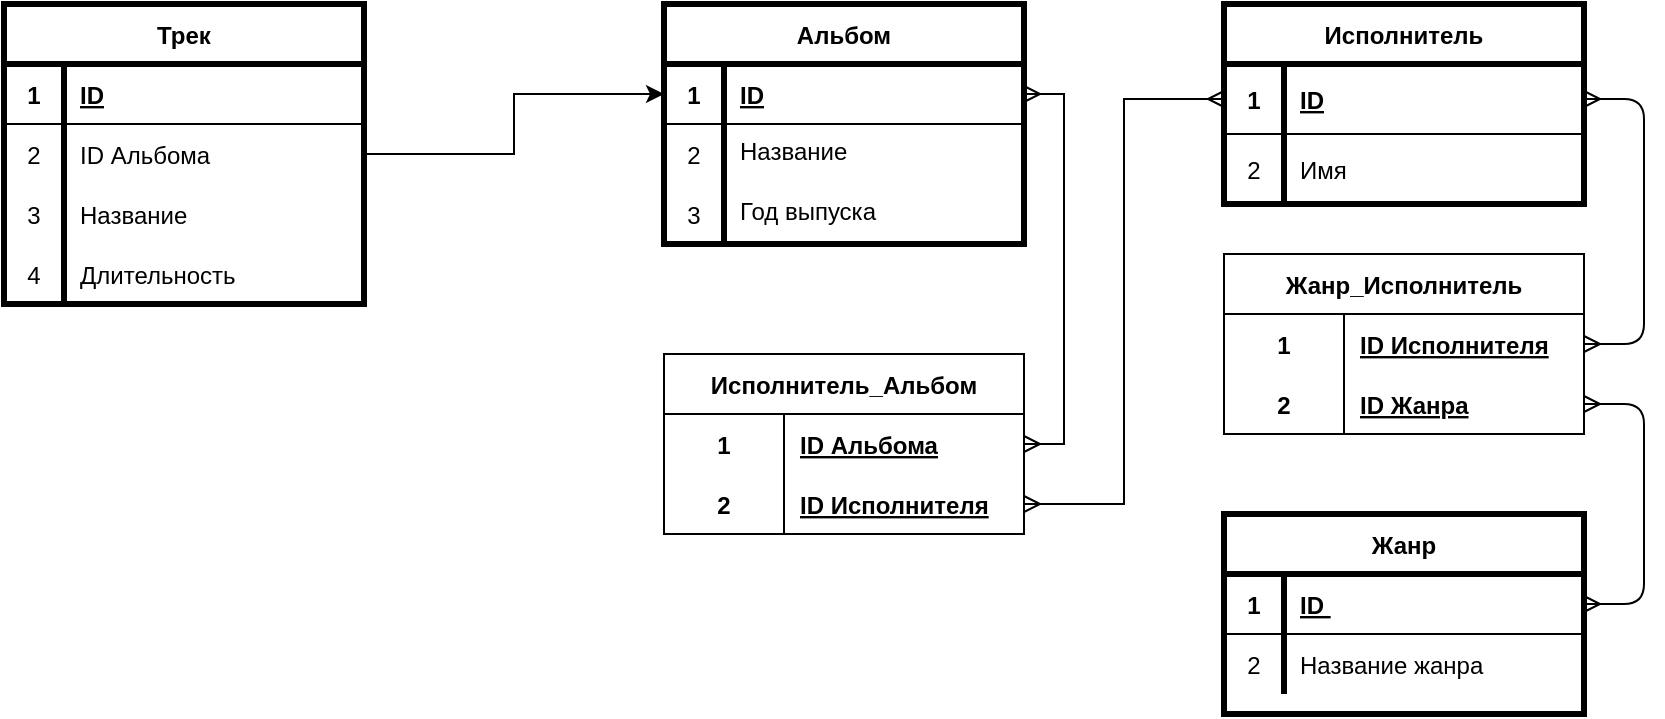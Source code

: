 <mxfile version="14.8.4" type="github">
  <diagram id="GK9YYCnf2n3j-sQx70xv" name="Page-1">
    <mxGraphModel dx="1695" dy="453" grid="1" gridSize="10" guides="1" tooltips="1" connect="1" arrows="1" fold="1" page="1" pageScale="1" pageWidth="827" pageHeight="1169" math="0" shadow="0">
      <root>
        <mxCell id="0" />
        <mxCell id="1" parent="0" />
        <mxCell id="Qs3O7ET0Ft-xcR2H3shu-25" value="Альбом" style="shape=table;startSize=30;container=1;collapsible=1;childLayout=tableLayout;fixedRows=1;rowLines=0;fontStyle=1;align=center;resizeLast=1;strokeWidth=3;fillColor=none;" parent="1" vertex="1">
          <mxGeometry x="140" y="15" width="180" height="120" as="geometry" />
        </mxCell>
        <mxCell id="Qs3O7ET0Ft-xcR2H3shu-26" value="" style="shape=partialRectangle;collapsible=0;dropTarget=0;pointerEvents=0;fillColor=none;top=0;left=0;bottom=1;right=0;points=[[0,0.5],[1,0.5]];portConstraint=eastwest;" parent="Qs3O7ET0Ft-xcR2H3shu-25" vertex="1">
          <mxGeometry y="30" width="180" height="30" as="geometry" />
        </mxCell>
        <mxCell id="Qs3O7ET0Ft-xcR2H3shu-27" value="1" style="shape=partialRectangle;connectable=0;fillColor=none;top=0;left=0;bottom=0;right=0;fontStyle=1;overflow=hidden;" parent="Qs3O7ET0Ft-xcR2H3shu-26" vertex="1">
          <mxGeometry width="30" height="30" as="geometry" />
        </mxCell>
        <mxCell id="Qs3O7ET0Ft-xcR2H3shu-28" value="ID" style="shape=partialRectangle;connectable=0;fillColor=none;top=0;left=0;bottom=0;right=0;align=left;spacingLeft=6;fontStyle=5;overflow=hidden;" parent="Qs3O7ET0Ft-xcR2H3shu-26" vertex="1">
          <mxGeometry x="30" width="150" height="30" as="geometry" />
        </mxCell>
        <mxCell id="Qs3O7ET0Ft-xcR2H3shu-32" value="" style="shape=partialRectangle;collapsible=0;dropTarget=0;pointerEvents=0;fillColor=none;top=0;left=0;bottom=0;right=0;points=[[0,0.5],[1,0.5]];portConstraint=eastwest;" parent="Qs3O7ET0Ft-xcR2H3shu-25" vertex="1">
          <mxGeometry y="60" width="180" height="30" as="geometry" />
        </mxCell>
        <mxCell id="Qs3O7ET0Ft-xcR2H3shu-33" value="2" style="shape=partialRectangle;connectable=0;fillColor=none;top=0;left=0;bottom=0;right=0;editable=1;overflow=hidden;" parent="Qs3O7ET0Ft-xcR2H3shu-32" vertex="1">
          <mxGeometry width="30" height="30" as="geometry" />
        </mxCell>
        <mxCell id="Qs3O7ET0Ft-xcR2H3shu-34" value="Название" style="shape=partialRectangle;connectable=0;fillColor=none;top=0;left=0;bottom=0;right=0;align=left;spacingLeft=6;overflow=hidden;verticalAlign=top;" parent="Qs3O7ET0Ft-xcR2H3shu-32" vertex="1">
          <mxGeometry x="30" width="150" height="30" as="geometry" />
        </mxCell>
        <mxCell id="Qs3O7ET0Ft-xcR2H3shu-35" value="" style="shape=partialRectangle;collapsible=0;dropTarget=0;pointerEvents=0;fillColor=none;top=0;left=0;bottom=0;right=0;points=[[0,0.5],[1,0.5]];portConstraint=eastwest;" parent="Qs3O7ET0Ft-xcR2H3shu-25" vertex="1">
          <mxGeometry y="90" width="180" height="30" as="geometry" />
        </mxCell>
        <mxCell id="Qs3O7ET0Ft-xcR2H3shu-36" value="3" style="shape=partialRectangle;connectable=0;fillColor=none;top=0;left=0;bottom=0;right=0;editable=1;overflow=hidden;" parent="Qs3O7ET0Ft-xcR2H3shu-35" vertex="1">
          <mxGeometry width="30" height="30" as="geometry" />
        </mxCell>
        <mxCell id="Qs3O7ET0Ft-xcR2H3shu-37" value="Год выпуска&#xa;" style="shape=partialRectangle;connectable=0;fillColor=none;top=0;left=0;bottom=0;right=0;align=left;spacingLeft=6;overflow=hidden;verticalAlign=top;" parent="Qs3O7ET0Ft-xcR2H3shu-35" vertex="1">
          <mxGeometry x="30" width="150" height="30" as="geometry" />
        </mxCell>
        <mxCell id="Qs3O7ET0Ft-xcR2H3shu-38" value="Исполнитель" style="shape=table;startSize=30;container=1;collapsible=1;childLayout=tableLayout;fixedRows=1;rowLines=0;fontStyle=1;align=center;resizeLast=1;strokeWidth=3;fillColor=none;labelBorderColor=none;" parent="1" vertex="1">
          <mxGeometry x="420" y="15" width="180" height="100" as="geometry" />
        </mxCell>
        <mxCell id="Qs3O7ET0Ft-xcR2H3shu-39" value="" style="shape=partialRectangle;collapsible=0;dropTarget=0;pointerEvents=0;fillColor=none;top=0;left=0;bottom=1;right=0;points=[[0,0.5],[1,0.5]];portConstraint=eastwest;" parent="Qs3O7ET0Ft-xcR2H3shu-38" vertex="1">
          <mxGeometry y="30" width="180" height="35" as="geometry" />
        </mxCell>
        <mxCell id="Qs3O7ET0Ft-xcR2H3shu-40" value="1" style="shape=partialRectangle;connectable=0;fillColor=none;top=0;left=0;bottom=0;right=0;fontStyle=1;overflow=hidden;" parent="Qs3O7ET0Ft-xcR2H3shu-39" vertex="1">
          <mxGeometry width="30" height="35" as="geometry" />
        </mxCell>
        <mxCell id="Qs3O7ET0Ft-xcR2H3shu-41" value="ID" style="shape=partialRectangle;connectable=0;fillColor=none;top=0;left=0;bottom=0;right=0;align=left;spacingLeft=6;fontStyle=5;overflow=hidden;" parent="Qs3O7ET0Ft-xcR2H3shu-39" vertex="1">
          <mxGeometry x="30" width="150" height="35" as="geometry" />
        </mxCell>
        <mxCell id="Qs3O7ET0Ft-xcR2H3shu-42" value="" style="shape=partialRectangle;collapsible=0;dropTarget=0;pointerEvents=0;fillColor=none;top=0;left=0;bottom=0;right=0;points=[[0,0.5],[1,0.5]];portConstraint=eastwest;" parent="Qs3O7ET0Ft-xcR2H3shu-38" vertex="1">
          <mxGeometry y="65" width="180" height="35" as="geometry" />
        </mxCell>
        <mxCell id="Qs3O7ET0Ft-xcR2H3shu-43" value="2" style="shape=partialRectangle;connectable=0;fillColor=none;top=0;left=0;bottom=0;right=0;editable=1;overflow=hidden;" parent="Qs3O7ET0Ft-xcR2H3shu-42" vertex="1">
          <mxGeometry width="30" height="35" as="geometry" />
        </mxCell>
        <mxCell id="Qs3O7ET0Ft-xcR2H3shu-44" value="Имя" style="shape=partialRectangle;connectable=0;fillColor=none;top=0;left=0;bottom=0;right=0;align=left;spacingLeft=6;overflow=hidden;" parent="Qs3O7ET0Ft-xcR2H3shu-42" vertex="1">
          <mxGeometry x="30" width="150" height="35" as="geometry" />
        </mxCell>
        <mxCell id="Qs3O7ET0Ft-xcR2H3shu-66" style="edgeStyle=orthogonalEdgeStyle;rounded=0;orthogonalLoop=1;jettySize=auto;html=1;exitX=1;exitY=0.5;exitDx=0;exitDy=0;entryX=0;entryY=0.5;entryDx=0;entryDy=0;" parent="1" source="Qs3O7ET0Ft-xcR2H3shu-52" target="Qs3O7ET0Ft-xcR2H3shu-26" edge="1">
          <mxGeometry relative="1" as="geometry" />
        </mxCell>
        <mxCell id="Qs3O7ET0Ft-xcR2H3shu-52" value="Трек" style="shape=table;startSize=30;container=1;collapsible=1;childLayout=tableLayout;fixedRows=1;rowLines=0;fontStyle=1;align=center;resizeLast=1;strokeWidth=3;fillColor=none;" parent="1" vertex="1">
          <mxGeometry x="-190" y="15" width="180" height="150" as="geometry" />
        </mxCell>
        <mxCell id="Qs3O7ET0Ft-xcR2H3shu-53" value="" style="shape=partialRectangle;collapsible=0;dropTarget=0;pointerEvents=0;fillColor=none;top=0;left=0;bottom=1;right=0;points=[[0,0.5],[1,0.5]];portConstraint=eastwest;" parent="Qs3O7ET0Ft-xcR2H3shu-52" vertex="1">
          <mxGeometry y="30" width="180" height="30" as="geometry" />
        </mxCell>
        <mxCell id="Qs3O7ET0Ft-xcR2H3shu-54" value="1" style="shape=partialRectangle;connectable=0;fillColor=none;top=0;left=0;bottom=0;right=0;fontStyle=1;overflow=hidden;" parent="Qs3O7ET0Ft-xcR2H3shu-53" vertex="1">
          <mxGeometry width="30" height="30" as="geometry" />
        </mxCell>
        <mxCell id="Qs3O7ET0Ft-xcR2H3shu-55" value="ID" style="shape=partialRectangle;connectable=0;fillColor=none;top=0;left=0;bottom=0;right=0;align=left;spacingLeft=6;fontStyle=5;overflow=hidden;" parent="Qs3O7ET0Ft-xcR2H3shu-53" vertex="1">
          <mxGeometry x="30" width="150" height="30" as="geometry" />
        </mxCell>
        <mxCell id="Qs3O7ET0Ft-xcR2H3shu-56" value="" style="shape=partialRectangle;collapsible=0;dropTarget=0;pointerEvents=0;fillColor=none;top=0;left=0;bottom=0;right=0;points=[[0,0.5],[1,0.5]];portConstraint=eastwest;" parent="Qs3O7ET0Ft-xcR2H3shu-52" vertex="1">
          <mxGeometry y="60" width="180" height="30" as="geometry" />
        </mxCell>
        <mxCell id="Qs3O7ET0Ft-xcR2H3shu-57" value="2" style="shape=partialRectangle;connectable=0;fillColor=none;top=0;left=0;bottom=0;right=0;editable=1;overflow=hidden;" parent="Qs3O7ET0Ft-xcR2H3shu-56" vertex="1">
          <mxGeometry width="30" height="30" as="geometry" />
        </mxCell>
        <mxCell id="Qs3O7ET0Ft-xcR2H3shu-58" value="ID Альбома" style="shape=partialRectangle;connectable=0;fillColor=none;top=0;left=0;bottom=0;right=0;align=left;spacingLeft=6;overflow=hidden;" parent="Qs3O7ET0Ft-xcR2H3shu-56" vertex="1">
          <mxGeometry x="30" width="150" height="30" as="geometry" />
        </mxCell>
        <mxCell id="Qs3O7ET0Ft-xcR2H3shu-59" value="" style="shape=partialRectangle;collapsible=0;dropTarget=0;pointerEvents=0;fillColor=none;top=0;left=0;bottom=0;right=0;points=[[0,0.5],[1,0.5]];portConstraint=eastwest;" parent="Qs3O7ET0Ft-xcR2H3shu-52" vertex="1">
          <mxGeometry y="90" width="180" height="30" as="geometry" />
        </mxCell>
        <mxCell id="Qs3O7ET0Ft-xcR2H3shu-60" value="3" style="shape=partialRectangle;connectable=0;fillColor=none;top=0;left=0;bottom=0;right=0;editable=1;overflow=hidden;" parent="Qs3O7ET0Ft-xcR2H3shu-59" vertex="1">
          <mxGeometry width="30" height="30" as="geometry" />
        </mxCell>
        <mxCell id="Qs3O7ET0Ft-xcR2H3shu-61" value="Название" style="shape=partialRectangle;connectable=0;fillColor=none;top=0;left=0;bottom=0;right=0;align=left;spacingLeft=6;overflow=hidden;" parent="Qs3O7ET0Ft-xcR2H3shu-59" vertex="1">
          <mxGeometry x="30" width="150" height="30" as="geometry" />
        </mxCell>
        <mxCell id="Qs3O7ET0Ft-xcR2H3shu-62" value="" style="shape=partialRectangle;collapsible=0;dropTarget=0;pointerEvents=0;fillColor=none;top=0;left=0;bottom=0;right=0;points=[[0,0.5],[1,0.5]];portConstraint=eastwest;" parent="Qs3O7ET0Ft-xcR2H3shu-52" vertex="1">
          <mxGeometry y="120" width="180" height="30" as="geometry" />
        </mxCell>
        <mxCell id="Qs3O7ET0Ft-xcR2H3shu-63" value="4" style="shape=partialRectangle;connectable=0;fillColor=none;top=0;left=0;bottom=0;right=0;editable=1;overflow=hidden;" parent="Qs3O7ET0Ft-xcR2H3shu-62" vertex="1">
          <mxGeometry width="30" height="30" as="geometry" />
        </mxCell>
        <mxCell id="Qs3O7ET0Ft-xcR2H3shu-64" value="Длительность" style="shape=partialRectangle;connectable=0;fillColor=none;top=0;left=0;bottom=0;right=0;align=left;spacingLeft=6;overflow=hidden;" parent="Qs3O7ET0Ft-xcR2H3shu-62" vertex="1">
          <mxGeometry x="30" width="150" height="30" as="geometry" />
        </mxCell>
        <mxCell id="Qs3O7ET0Ft-xcR2H3shu-71" value="Жанр" style="shape=table;startSize=30;container=1;collapsible=1;childLayout=tableLayout;fixedRows=1;rowLines=0;fontStyle=1;align=center;resizeLast=1;strokeWidth=3;fillColor=none;" parent="1" vertex="1">
          <mxGeometry x="420" y="270" width="180" height="100" as="geometry" />
        </mxCell>
        <mxCell id="Qs3O7ET0Ft-xcR2H3shu-72" value="" style="shape=partialRectangle;collapsible=0;dropTarget=0;pointerEvents=0;fillColor=none;top=0;left=0;bottom=1;right=0;points=[[0,0.5],[1,0.5]];portConstraint=eastwest;" parent="Qs3O7ET0Ft-xcR2H3shu-71" vertex="1">
          <mxGeometry y="30" width="180" height="30" as="geometry" />
        </mxCell>
        <mxCell id="Qs3O7ET0Ft-xcR2H3shu-73" value="1" style="shape=partialRectangle;connectable=0;fillColor=none;top=0;left=0;bottom=0;right=0;fontStyle=1;overflow=hidden;" parent="Qs3O7ET0Ft-xcR2H3shu-72" vertex="1">
          <mxGeometry width="30" height="30" as="geometry" />
        </mxCell>
        <mxCell id="Qs3O7ET0Ft-xcR2H3shu-74" value="ID " style="shape=partialRectangle;connectable=0;fillColor=none;top=0;left=0;bottom=0;right=0;align=left;spacingLeft=6;fontStyle=5;overflow=hidden;" parent="Qs3O7ET0Ft-xcR2H3shu-72" vertex="1">
          <mxGeometry x="30" width="150" height="30" as="geometry" />
        </mxCell>
        <mxCell id="Qs3O7ET0Ft-xcR2H3shu-75" value="" style="shape=partialRectangle;collapsible=0;dropTarget=0;pointerEvents=0;fillColor=none;top=0;left=0;bottom=0;right=0;points=[[0,0.5],[1,0.5]];portConstraint=eastwest;" parent="Qs3O7ET0Ft-xcR2H3shu-71" vertex="1">
          <mxGeometry y="60" width="180" height="30" as="geometry" />
        </mxCell>
        <mxCell id="Qs3O7ET0Ft-xcR2H3shu-76" value="2" style="shape=partialRectangle;connectable=0;fillColor=none;top=0;left=0;bottom=0;right=0;editable=1;overflow=hidden;" parent="Qs3O7ET0Ft-xcR2H3shu-75" vertex="1">
          <mxGeometry width="30" height="30" as="geometry" />
        </mxCell>
        <mxCell id="Qs3O7ET0Ft-xcR2H3shu-77" value="Название жанра" style="shape=partialRectangle;connectable=0;fillColor=none;top=0;left=0;bottom=0;right=0;align=left;spacingLeft=6;overflow=hidden;" parent="Qs3O7ET0Ft-xcR2H3shu-75" vertex="1">
          <mxGeometry x="30" width="150" height="30" as="geometry" />
        </mxCell>
        <mxCell id="dee7EF81pMkzRyhxHL-E-14" value="Жанр_Исполнитель" style="shape=table;startSize=30;container=1;collapsible=1;childLayout=tableLayout;fixedRows=1;rowLines=0;fontStyle=1;align=center;resizeLast=1;" vertex="1" parent="1">
          <mxGeometry x="420" y="140" width="180" height="90" as="geometry" />
        </mxCell>
        <mxCell id="dee7EF81pMkzRyhxHL-E-15" value="" style="shape=partialRectangle;collapsible=0;dropTarget=0;pointerEvents=0;fillColor=none;top=0;left=0;bottom=0;right=0;points=[[0,0.5],[1,0.5]];portConstraint=eastwest;" vertex="1" parent="dee7EF81pMkzRyhxHL-E-14">
          <mxGeometry y="30" width="180" height="30" as="geometry" />
        </mxCell>
        <mxCell id="dee7EF81pMkzRyhxHL-E-16" value="1" style="shape=partialRectangle;connectable=0;fillColor=none;top=0;left=0;bottom=0;right=0;fontStyle=1;overflow=hidden;" vertex="1" parent="dee7EF81pMkzRyhxHL-E-15">
          <mxGeometry width="60" height="30" as="geometry" />
        </mxCell>
        <mxCell id="dee7EF81pMkzRyhxHL-E-17" value="ID Исполнителя" style="shape=partialRectangle;connectable=0;fillColor=none;top=0;left=0;bottom=0;right=0;align=left;spacingLeft=6;fontStyle=5;overflow=hidden;" vertex="1" parent="dee7EF81pMkzRyhxHL-E-15">
          <mxGeometry x="60" width="120" height="30" as="geometry" />
        </mxCell>
        <mxCell id="dee7EF81pMkzRyhxHL-E-18" value="" style="shape=partialRectangle;collapsible=0;dropTarget=0;pointerEvents=0;fillColor=none;top=0;left=0;bottom=1;right=0;points=[[0,0.5],[1,0.5]];portConstraint=eastwest;" vertex="1" parent="dee7EF81pMkzRyhxHL-E-14">
          <mxGeometry y="60" width="180" height="30" as="geometry" />
        </mxCell>
        <mxCell id="dee7EF81pMkzRyhxHL-E-19" value="2" style="shape=partialRectangle;connectable=0;fillColor=none;top=0;left=0;bottom=0;right=0;fontStyle=1;overflow=hidden;" vertex="1" parent="dee7EF81pMkzRyhxHL-E-18">
          <mxGeometry width="60" height="30" as="geometry" />
        </mxCell>
        <mxCell id="dee7EF81pMkzRyhxHL-E-20" value="ID Жанра" style="shape=partialRectangle;connectable=0;fillColor=none;top=0;left=0;bottom=0;right=0;align=left;spacingLeft=6;fontStyle=5;overflow=hidden;" vertex="1" parent="dee7EF81pMkzRyhxHL-E-18">
          <mxGeometry x="60" width="120" height="30" as="geometry" />
        </mxCell>
        <mxCell id="dee7EF81pMkzRyhxHL-E-28" value="Исполнитель_Альбом" style="shape=table;startSize=30;container=1;collapsible=1;childLayout=tableLayout;fixedRows=1;rowLines=0;fontStyle=1;align=center;resizeLast=1;" vertex="1" parent="1">
          <mxGeometry x="140" y="190" width="180" height="90" as="geometry" />
        </mxCell>
        <mxCell id="dee7EF81pMkzRyhxHL-E-29" value="" style="shape=partialRectangle;collapsible=0;dropTarget=0;pointerEvents=0;fillColor=none;top=0;left=0;bottom=0;right=0;points=[[0,0.5],[1,0.5]];portConstraint=eastwest;" vertex="1" parent="dee7EF81pMkzRyhxHL-E-28">
          <mxGeometry y="30" width="180" height="30" as="geometry" />
        </mxCell>
        <mxCell id="dee7EF81pMkzRyhxHL-E-30" value="1" style="shape=partialRectangle;connectable=0;fillColor=none;top=0;left=0;bottom=0;right=0;fontStyle=1;overflow=hidden;" vertex="1" parent="dee7EF81pMkzRyhxHL-E-29">
          <mxGeometry width="60" height="30" as="geometry" />
        </mxCell>
        <mxCell id="dee7EF81pMkzRyhxHL-E-31" value="ID Альбома" style="shape=partialRectangle;connectable=0;fillColor=none;top=0;left=0;bottom=0;right=0;align=left;spacingLeft=6;fontStyle=5;overflow=hidden;" vertex="1" parent="dee7EF81pMkzRyhxHL-E-29">
          <mxGeometry x="60" width="120" height="30" as="geometry" />
        </mxCell>
        <mxCell id="dee7EF81pMkzRyhxHL-E-32" value="" style="shape=partialRectangle;collapsible=0;dropTarget=0;pointerEvents=0;fillColor=none;top=0;left=0;bottom=1;right=0;points=[[0,0.5],[1,0.5]];portConstraint=eastwest;" vertex="1" parent="dee7EF81pMkzRyhxHL-E-28">
          <mxGeometry y="60" width="180" height="30" as="geometry" />
        </mxCell>
        <mxCell id="dee7EF81pMkzRyhxHL-E-33" value="2" style="shape=partialRectangle;connectable=0;fillColor=none;top=0;left=0;bottom=0;right=0;fontStyle=1;overflow=hidden;" vertex="1" parent="dee7EF81pMkzRyhxHL-E-32">
          <mxGeometry width="60" height="30" as="geometry" />
        </mxCell>
        <mxCell id="dee7EF81pMkzRyhxHL-E-34" value="ID Исполнителя" style="shape=partialRectangle;connectable=0;fillColor=none;top=0;left=0;bottom=0;right=0;align=left;spacingLeft=6;fontStyle=5;overflow=hidden;" vertex="1" parent="dee7EF81pMkzRyhxHL-E-32">
          <mxGeometry x="60" width="120" height="30" as="geometry" />
        </mxCell>
        <mxCell id="dee7EF81pMkzRyhxHL-E-41" value="" style="edgeStyle=entityRelationEdgeStyle;fontSize=12;html=1;endArrow=ERmany;endFill=0;startArrow=ERmany;entryX=1;entryY=0.5;entryDx=0;entryDy=0;exitX=1;exitY=0.5;exitDx=0;exitDy=0;startFill=0;" edge="1" parent="1" source="dee7EF81pMkzRyhxHL-E-15" target="Qs3O7ET0Ft-xcR2H3shu-39">
          <mxGeometry width="100" height="100" relative="1" as="geometry">
            <mxPoint x="180" y="290" as="sourcePoint" />
            <mxPoint x="280" y="190" as="targetPoint" />
          </mxGeometry>
        </mxCell>
        <mxCell id="dee7EF81pMkzRyhxHL-E-43" value="" style="edgeStyle=entityRelationEdgeStyle;fontSize=12;html=1;endArrow=ERmany;startArrow=ERmany;entryX=1;entryY=0.5;entryDx=0;entryDy=0;exitX=1;exitY=0.5;exitDx=0;exitDy=0;" edge="1" parent="1" source="Qs3O7ET0Ft-xcR2H3shu-72" target="dee7EF81pMkzRyhxHL-E-18">
          <mxGeometry width="100" height="100" relative="1" as="geometry">
            <mxPoint x="600" y="420" as="sourcePoint" />
            <mxPoint x="700" y="320" as="targetPoint" />
          </mxGeometry>
        </mxCell>
        <mxCell id="dee7EF81pMkzRyhxHL-E-46" style="edgeStyle=orthogonalEdgeStyle;rounded=0;orthogonalLoop=1;jettySize=auto;html=1;exitX=0;exitY=0.5;exitDx=0;exitDy=0;entryX=1;entryY=0.5;entryDx=0;entryDy=0;startArrow=ERmany;startFill=0;endArrow=ERmany;endFill=0;" edge="1" parent="1" source="Qs3O7ET0Ft-xcR2H3shu-39" target="dee7EF81pMkzRyhxHL-E-32">
          <mxGeometry relative="1" as="geometry" />
        </mxCell>
        <mxCell id="dee7EF81pMkzRyhxHL-E-47" style="edgeStyle=orthogonalEdgeStyle;rounded=0;orthogonalLoop=1;jettySize=auto;html=1;exitX=1;exitY=0.5;exitDx=0;exitDy=0;entryX=1;entryY=0.5;entryDx=0;entryDy=0;startArrow=ERmany;startFill=0;endArrow=ERmany;endFill=0;" edge="1" parent="1" source="dee7EF81pMkzRyhxHL-E-29" target="Qs3O7ET0Ft-xcR2H3shu-26">
          <mxGeometry relative="1" as="geometry" />
        </mxCell>
      </root>
    </mxGraphModel>
  </diagram>
</mxfile>
